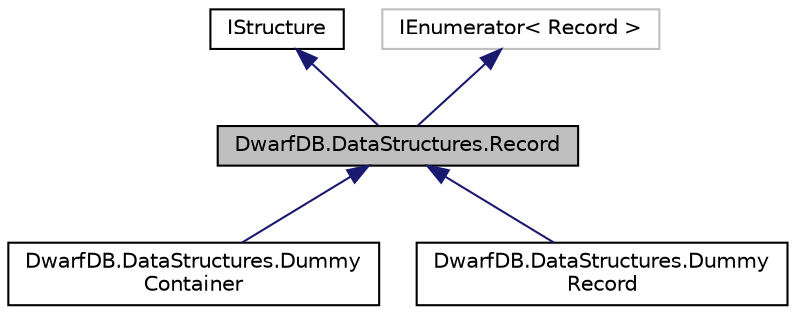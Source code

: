 digraph "DwarfDB.DataStructures.Record"
{
  edge [fontname="Helvetica",fontsize="10",labelfontname="Helvetica",labelfontsize="10"];
  node [fontname="Helvetica",fontsize="10",shape=record];
  Node1 [label="DwarfDB.DataStructures.Record",height=0.2,width=0.4,color="black", fillcolor="grey75", style="filled", fontcolor="black"];
  Node2 -> Node1 [dir="back",color="midnightblue",fontsize="10",style="solid",fontname="Helvetica"];
  Node2 [label="IStructure",height=0.2,width=0.4,color="black", fillcolor="white", style="filled",URL="$interface_dwarf_d_b_1_1_data_structures_1_1_i_structure.html",tooltip="An interface for DwarfDB data structures, such as: DataContainer and Record "];
  Node3 -> Node1 [dir="back",color="midnightblue",fontsize="10",style="solid",fontname="Helvetica"];
  Node3 [label="IEnumerator\< Record \>",height=0.2,width=0.4,color="grey75", fillcolor="white", style="filled"];
  Node1 -> Node4 [dir="back",color="midnightblue",fontsize="10",style="solid",fontname="Helvetica"];
  Node4 [label="DwarfDB.DataStructures.Dummy\lContainer",height=0.2,width=0.4,color="black", fillcolor="white", style="filled",URL="$class_dwarf_d_b_1_1_data_structures_1_1_dummy_container.html",tooltip="DummyContainer class - it&#39;s class for using instead of NULL "];
  Node1 -> Node5 [dir="back",color="midnightblue",fontsize="10",style="solid",fontname="Helvetica"];
  Node5 [label="DwarfDB.DataStructures.Dummy\lRecord",height=0.2,width=0.4,color="black", fillcolor="white", style="filled",URL="$class_dwarf_d_b_1_1_data_structures_1_1_dummy_record.html",tooltip="DummyRecord class - it&#39;s class for using instead of NULL "];
}
